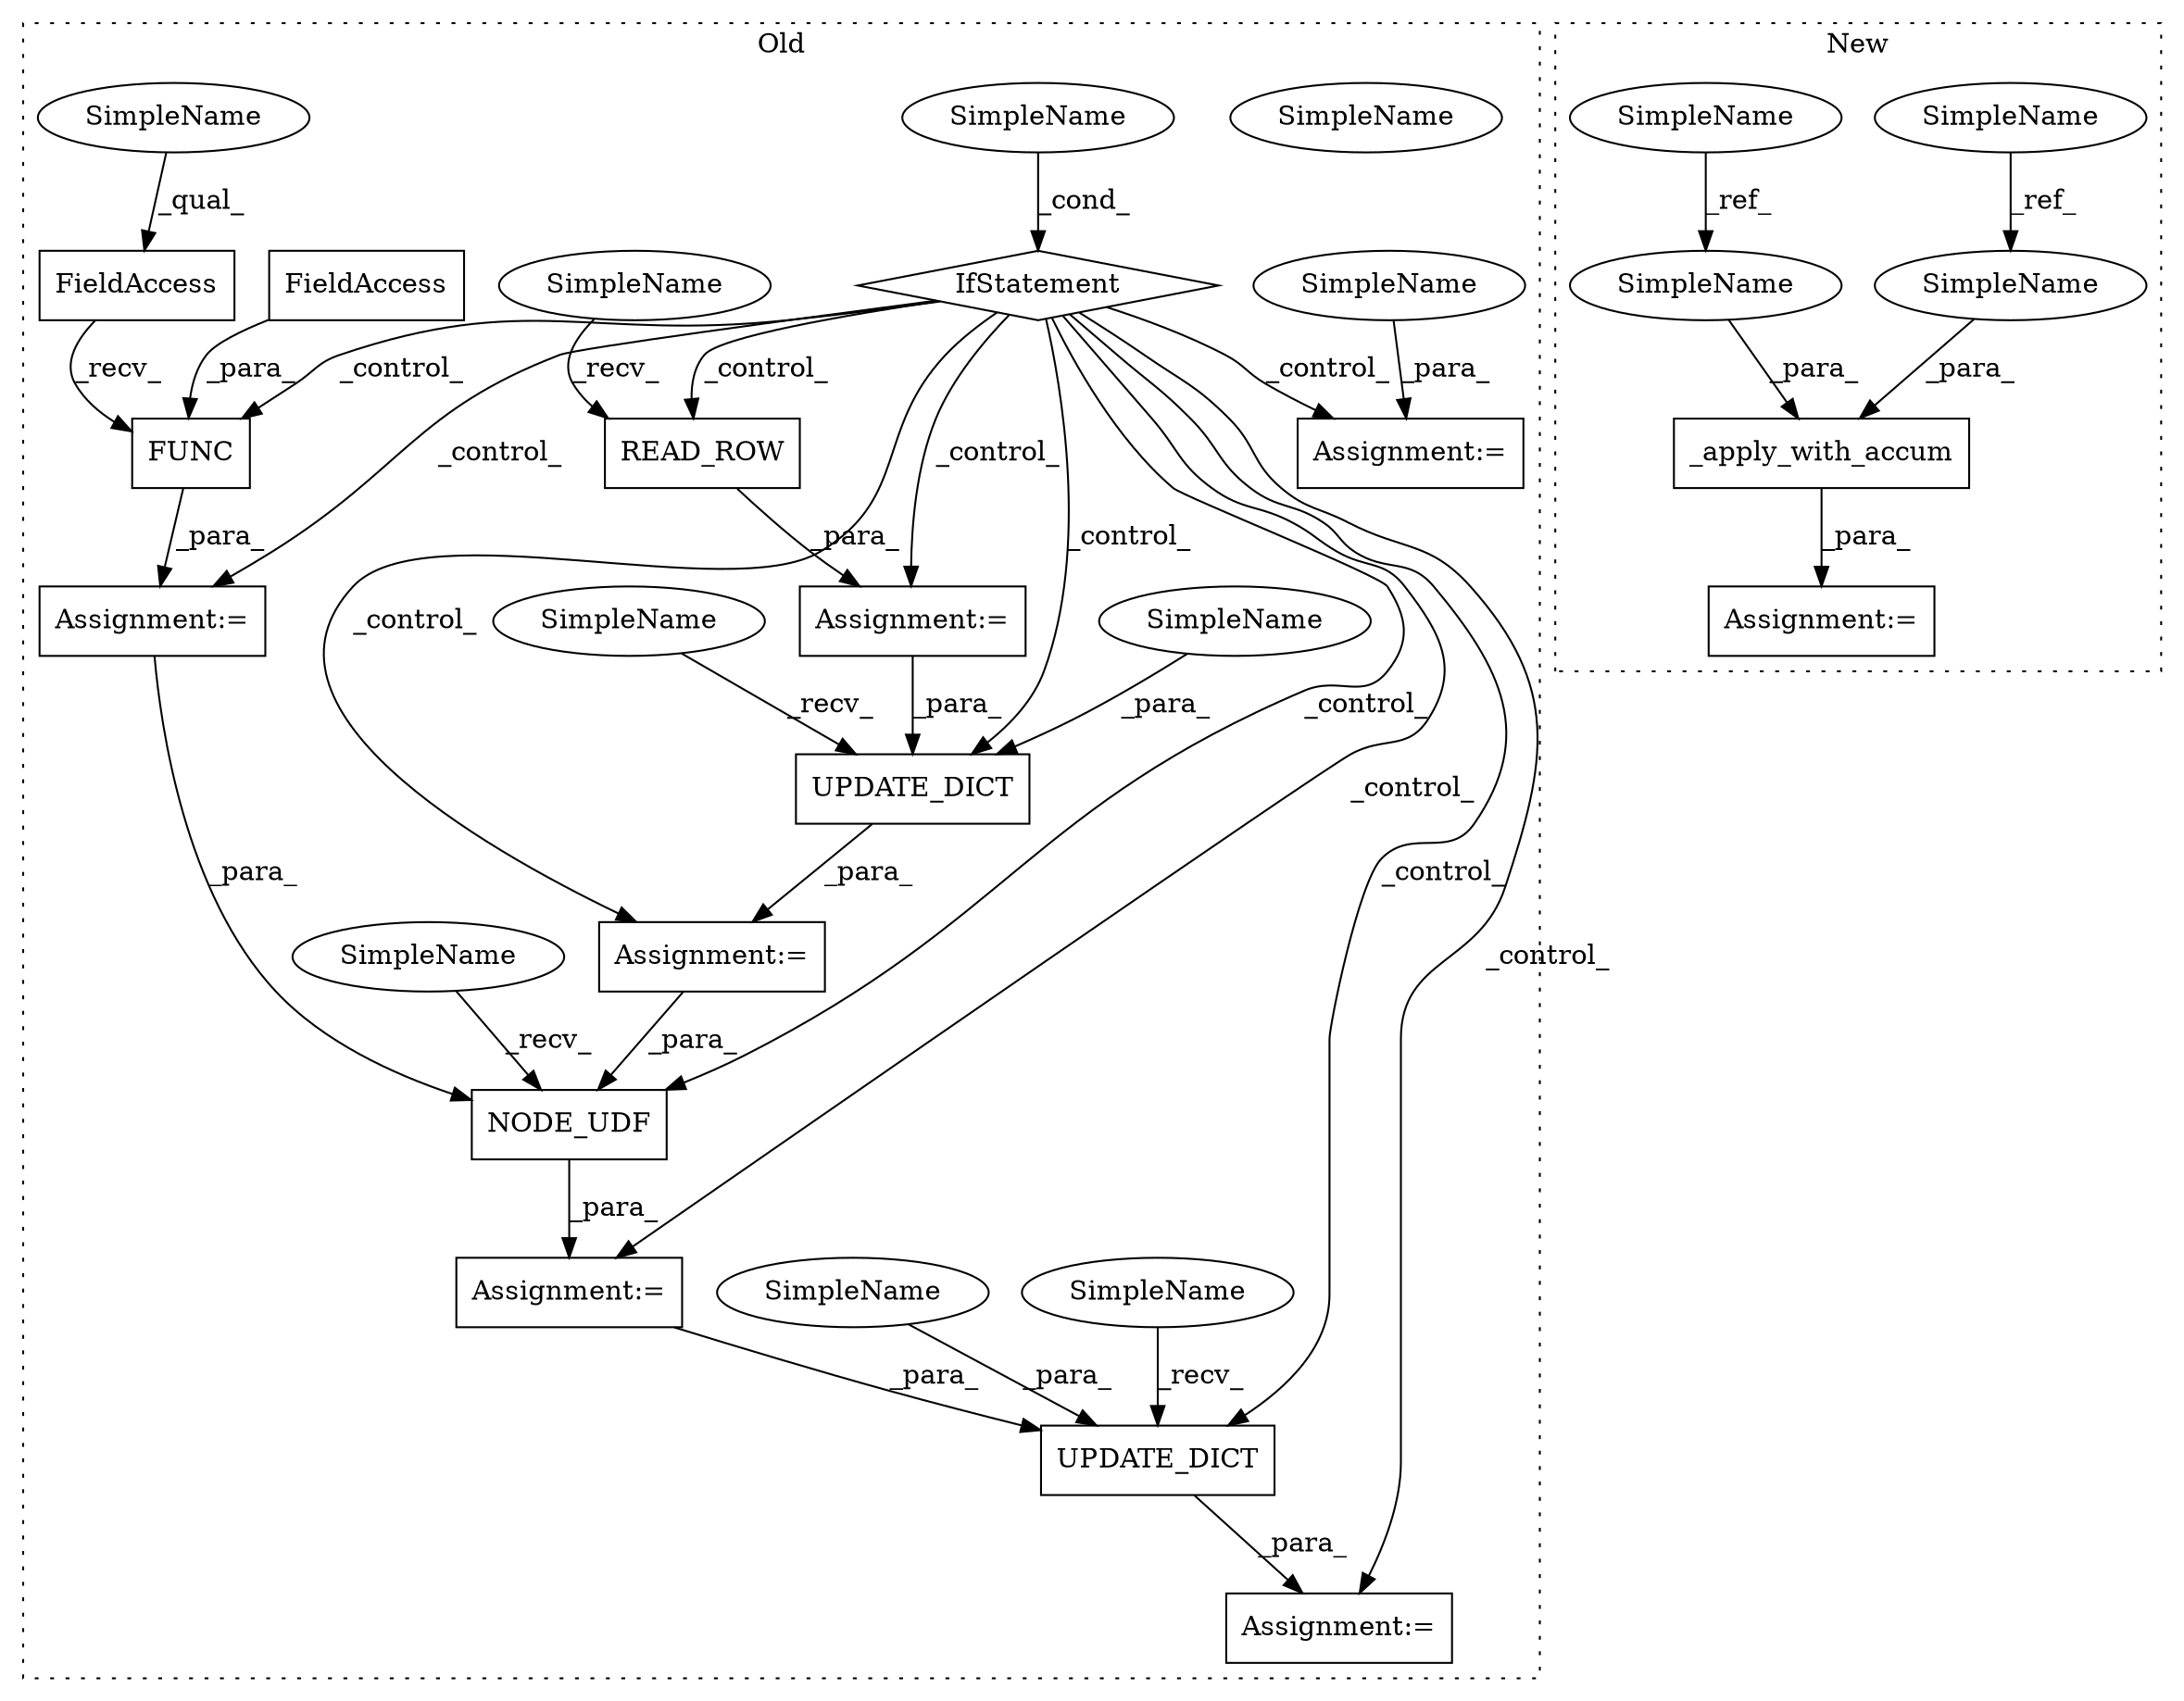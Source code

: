 digraph G {
subgraph cluster0 {
1 [label="UPDATE_DICT" a="32" s="8820,8849" l="12,1" shape="box"];
3 [label="SimpleName" a="42" s="8745" l="10" shape="ellipse"];
4 [label="FUNC" a="32" s="9067,9086" l="5,1" shape="box"];
6 [label="READ_ROW" a="32" s="8773,8803" l="9,1" shape="box"];
7 [label="UPDATE_DICT" a="32" s="9153,9190" l="12,1" shape="box"];
9 [label="FieldAccess" a="22" s="9060" l="6" shape="box"];
10 [label="FieldAccess" a="22" s="9072" l="14" shape="box"];
11 [label="IfStatement" a="25" s="8741,8755" l="4,2" shape="diamond"];
12 [label="NODE_UDF" a="32" s="9111,9130" l="9,1" shape="box"];
13 [label="Assignment:=" a="7" s="9149" l="1" shape="box"];
15 [label="Assignment:=" a="7" s="9059" l="1" shape="box"];
16 [label="Assignment:=" a="7" s="9223" l="1" shape="box"];
17 [label="Assignment:=" a="7" s="9107" l="1" shape="box"];
18 [label="Assignment:=" a="7" s="8769" l="1" shape="box"];
19 [label="Assignment:=" a="7" s="8816" l="1" shape="box"];
22 [label="SimpleName" a="42" s="8770" l="2" shape="ellipse"];
23 [label="SimpleName" a="42" s="9060" l="2" shape="ellipse"];
24 [label="SimpleName" a="42" s="8817" l="2" shape="ellipse"];
25 [label="SimpleName" a="42" s="9150" l="2" shape="ellipse"];
26 [label="SimpleName" a="42" s="9108" l="2" shape="ellipse"];
27 [label="SimpleName" a="42" s="9224" l="12" shape="ellipse"];
28 [label="SimpleName" a="42" s="9165" l="12" shape="ellipse"];
29 [label="SimpleName" a="42" s="8837" l="12" shape="ellipse"];
30 [label="SimpleName" a="42" s="8745" l="10" shape="ellipse"];
label = "Old";
style="dotted";
}
subgraph cluster1 {
2 [label="_apply_with_accum" a="32" s="4493,4562" l="18,1" shape="box"];
5 [label="SimpleName" a="42" s="3385" l="10" shape="ellipse"];
8 [label="SimpleName" a="42" s="4336" l="12" shape="ellipse"];
14 [label="Assignment:=" a="7" s="4492" l="1" shape="box"];
20 [label="SimpleName" a="42" s="4552" l="10" shape="ellipse"];
21 [label="SimpleName" a="42" s="4539" l="12" shape="ellipse"];
label = "New";
style="dotted";
}
1 -> 19 [label="_para_"];
2 -> 14 [label="_para_"];
4 -> 15 [label="_para_"];
5 -> 20 [label="_ref_"];
6 -> 18 [label="_para_"];
7 -> 13 [label="_para_"];
8 -> 21 [label="_ref_"];
9 -> 4 [label="_recv_"];
10 -> 4 [label="_para_"];
11 -> 18 [label="_control_"];
11 -> 4 [label="_control_"];
11 -> 17 [label="_control_"];
11 -> 13 [label="_control_"];
11 -> 6 [label="_control_"];
11 -> 12 [label="_control_"];
11 -> 15 [label="_control_"];
11 -> 19 [label="_control_"];
11 -> 7 [label="_control_"];
11 -> 16 [label="_control_"];
11 -> 1 [label="_control_"];
12 -> 17 [label="_para_"];
15 -> 12 [label="_para_"];
17 -> 7 [label="_para_"];
18 -> 1 [label="_para_"];
19 -> 12 [label="_para_"];
20 -> 2 [label="_para_"];
21 -> 2 [label="_para_"];
22 -> 6 [label="_recv_"];
23 -> 9 [label="_qual_"];
24 -> 1 [label="_recv_"];
25 -> 7 [label="_recv_"];
26 -> 12 [label="_recv_"];
27 -> 16 [label="_para_"];
28 -> 7 [label="_para_"];
29 -> 1 [label="_para_"];
30 -> 11 [label="_cond_"];
}